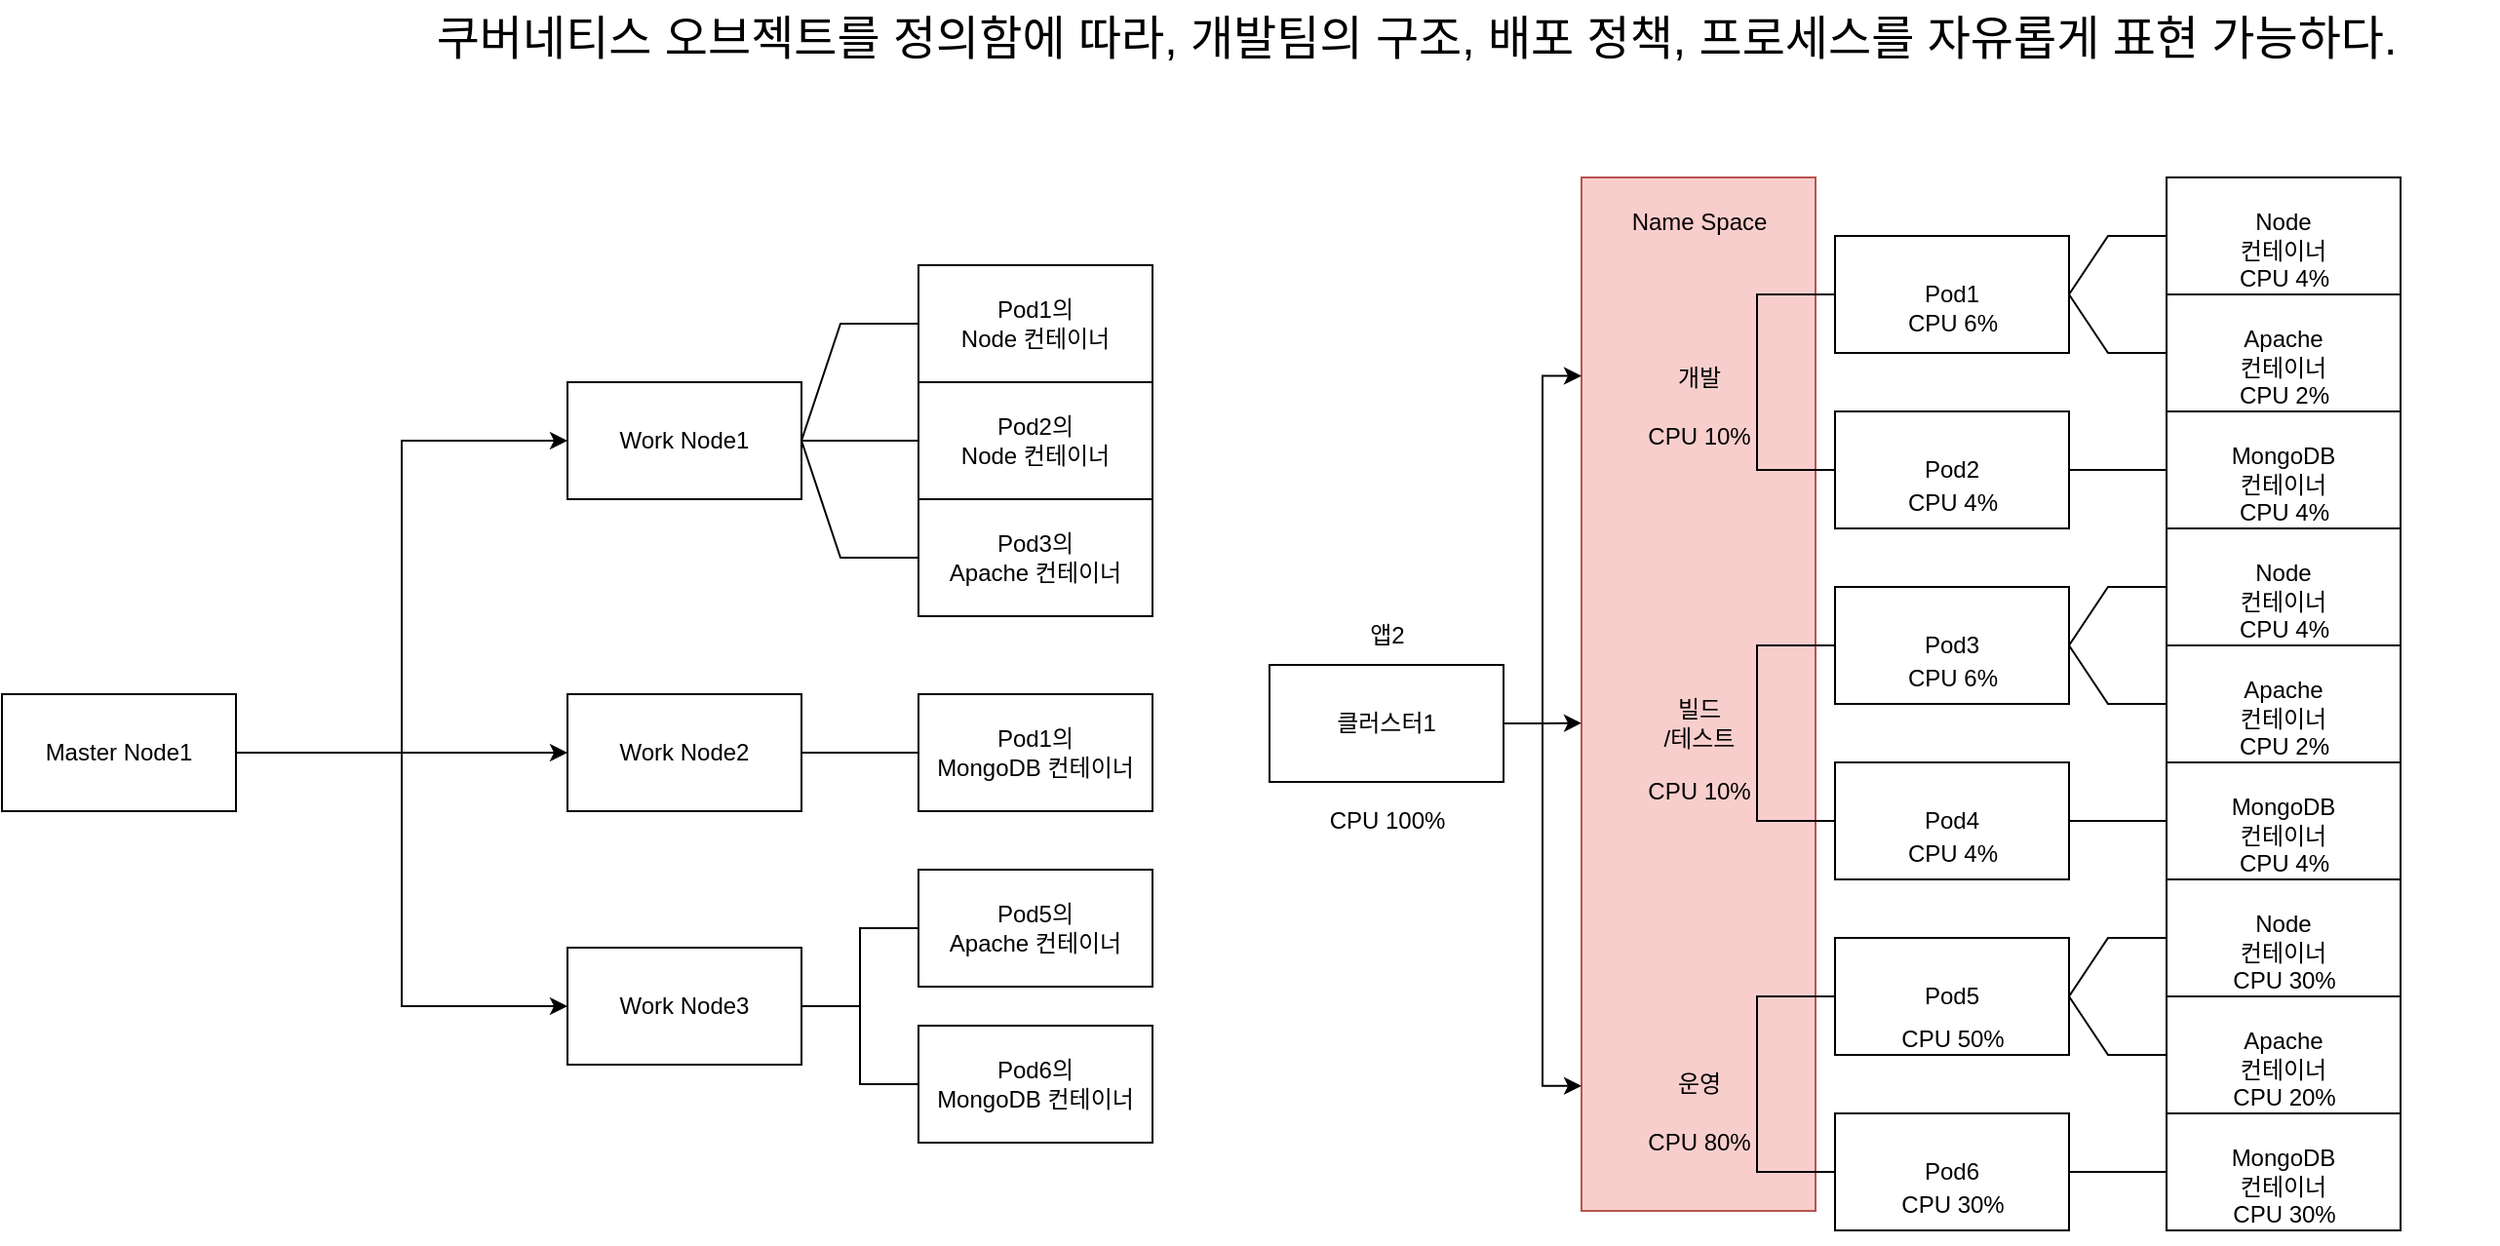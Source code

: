 <mxfile version="22.1.11" type="github">
  <diagram name="페이지-1" id="B5OyfjskEJdqnIWNUgS6">
    <mxGraphModel dx="1750" dy="758" grid="1" gridSize="10" guides="1" tooltips="1" connect="1" arrows="1" fold="1" page="1" pageScale="1" pageWidth="827" pageHeight="1169" math="0" shadow="0">
      <root>
        <mxCell id="0" />
        <mxCell id="1" parent="0" />
        <mxCell id="EyhtXwN8njXN5byT3Yx3-49" value="" style="rounded=0;whiteSpace=wrap;html=1;fillColor=#f8cecc;strokeColor=#b85450;" parent="1" vertex="1">
          <mxGeometry x="520" y="311" width="120" height="530" as="geometry" />
        </mxCell>
        <mxCell id="EyhtXwN8njXN5byT3Yx3-50" value="클러스터1" style="whiteSpace=wrap;html=1;" parent="1" vertex="1">
          <mxGeometry x="360" y="561" width="120" height="60" as="geometry" />
        </mxCell>
        <mxCell id="EyhtXwN8njXN5byT3Yx3-51" value="Pod1" style="whiteSpace=wrap;html=1;" parent="1" vertex="1">
          <mxGeometry x="650" y="341" width="120" height="60" as="geometry" />
        </mxCell>
        <mxCell id="EyhtXwN8njXN5byT3Yx3-52" value="Pod3" style="whiteSpace=wrap;html=1;" parent="1" vertex="1">
          <mxGeometry x="650" y="521" width="120" height="60" as="geometry" />
        </mxCell>
        <mxCell id="EyhtXwN8njXN5byT3Yx3-53" value="Pod2" style="whiteSpace=wrap;html=1;" parent="1" vertex="1">
          <mxGeometry x="650" y="431" width="120" height="60" as="geometry" />
        </mxCell>
        <mxCell id="EyhtXwN8njXN5byT3Yx3-54" value="Pod4" style="whiteSpace=wrap;html=1;" parent="1" vertex="1">
          <mxGeometry x="650" y="611" width="120" height="60" as="geometry" />
        </mxCell>
        <mxCell id="EyhtXwN8njXN5byT3Yx3-55" value="Pod6" style="whiteSpace=wrap;html=1;" parent="1" vertex="1">
          <mxGeometry x="650" y="791" width="120" height="60" as="geometry" />
        </mxCell>
        <mxCell id="EyhtXwN8njXN5byT3Yx3-56" value="Pod5" style="whiteSpace=wrap;html=1;" parent="1" vertex="1">
          <mxGeometry x="650" y="701" width="120" height="60" as="geometry" />
        </mxCell>
        <mxCell id="EyhtXwN8njXN5byT3Yx3-57" value="" style="endArrow=none;html=1;rounded=0;" parent="1" edge="1">
          <mxGeometry width="50" height="50" relative="1" as="geometry">
            <mxPoint x="650" y="461" as="sourcePoint" />
            <mxPoint x="650" y="371" as="targetPoint" />
            <Array as="points">
              <mxPoint x="610" y="461" />
              <mxPoint x="610" y="371" />
            </Array>
          </mxGeometry>
        </mxCell>
        <mxCell id="EyhtXwN8njXN5byT3Yx3-58" value="개발" style="text;html=1;align=center;verticalAlign=middle;resizable=0;points=[];autosize=1;strokeColor=none;fillColor=none;" parent="1" vertex="1">
          <mxGeometry x="555" y="399" width="50" height="30" as="geometry" />
        </mxCell>
        <mxCell id="EyhtXwN8njXN5byT3Yx3-59" value="Name Space" style="text;html=1;align=center;verticalAlign=middle;resizable=0;points=[];autosize=1;strokeColor=none;fillColor=none;" parent="1" vertex="1">
          <mxGeometry x="535" y="319" width="90" height="30" as="geometry" />
        </mxCell>
        <mxCell id="EyhtXwN8njXN5byT3Yx3-60" value="" style="endArrow=none;html=1;rounded=0;" parent="1" edge="1">
          <mxGeometry width="50" height="50" relative="1" as="geometry">
            <mxPoint x="650" y="641" as="sourcePoint" />
            <mxPoint x="650" y="551" as="targetPoint" />
            <Array as="points">
              <mxPoint x="610" y="641" />
              <mxPoint x="610" y="551" />
            </Array>
          </mxGeometry>
        </mxCell>
        <mxCell id="EyhtXwN8njXN5byT3Yx3-61" value="" style="endArrow=none;html=1;rounded=0;" parent="1" edge="1">
          <mxGeometry width="50" height="50" relative="1" as="geometry">
            <mxPoint x="650" y="821" as="sourcePoint" />
            <mxPoint x="650" y="731" as="targetPoint" />
            <Array as="points">
              <mxPoint x="610" y="821" />
              <mxPoint x="610" y="731" />
            </Array>
          </mxGeometry>
        </mxCell>
        <mxCell id="EyhtXwN8njXN5byT3Yx3-62" value="빌드&lt;br&gt;/테스트" style="text;html=1;align=center;verticalAlign=middle;resizable=0;points=[];autosize=1;strokeColor=none;fillColor=none;" parent="1" vertex="1">
          <mxGeometry x="550" y="571" width="60" height="40" as="geometry" />
        </mxCell>
        <mxCell id="EyhtXwN8njXN5byT3Yx3-63" value="운영" style="text;html=1;align=center;verticalAlign=middle;resizable=0;points=[];autosize=1;strokeColor=none;fillColor=none;" parent="1" vertex="1">
          <mxGeometry x="555" y="761" width="50" height="30" as="geometry" />
        </mxCell>
        <mxCell id="EyhtXwN8njXN5byT3Yx3-64" value="Node&lt;br&gt;컨테이너" style="whiteSpace=wrap;html=1;" parent="1" vertex="1">
          <mxGeometry x="820" y="311" width="120" height="60" as="geometry" />
        </mxCell>
        <mxCell id="EyhtXwN8njXN5byT3Yx3-65" value="Apache&lt;br&gt;컨테이너" style="whiteSpace=wrap;html=1;" parent="1" vertex="1">
          <mxGeometry x="820" y="371" width="120" height="60" as="geometry" />
        </mxCell>
        <mxCell id="EyhtXwN8njXN5byT3Yx3-66" value="" style="endArrow=none;html=1;rounded=0;exitX=0;exitY=0.5;exitDx=0;exitDy=0;entryX=0;entryY=0.5;entryDx=0;entryDy=0;" parent="1" source="EyhtXwN8njXN5byT3Yx3-64" target="EyhtXwN8njXN5byT3Yx3-65" edge="1">
          <mxGeometry width="50" height="50" relative="1" as="geometry">
            <mxPoint x="860" y="511" as="sourcePoint" />
            <mxPoint x="790" y="411" as="targetPoint" />
            <Array as="points">
              <mxPoint x="790" y="341" />
              <mxPoint x="770" y="371" />
              <mxPoint x="790" y="401" />
            </Array>
          </mxGeometry>
        </mxCell>
        <mxCell id="EyhtXwN8njXN5byT3Yx3-67" value="" style="endArrow=none;html=1;rounded=0;entryX=1;entryY=0.5;entryDx=0;entryDy=0;" parent="1" target="EyhtXwN8njXN5byT3Yx3-53" edge="1">
          <mxGeometry width="50" height="50" relative="1" as="geometry">
            <mxPoint x="820" y="461" as="sourcePoint" />
            <mxPoint x="880" y="531" as="targetPoint" />
          </mxGeometry>
        </mxCell>
        <mxCell id="EyhtXwN8njXN5byT3Yx3-68" value="MongoDB&lt;br&gt;컨테이너" style="whiteSpace=wrap;html=1;" parent="1" vertex="1">
          <mxGeometry x="820" y="431" width="120" height="60" as="geometry" />
        </mxCell>
        <mxCell id="EyhtXwN8njXN5byT3Yx3-69" value="Node&lt;br&gt;컨테이너" style="whiteSpace=wrap;html=1;" parent="1" vertex="1">
          <mxGeometry x="820" y="491" width="120" height="60" as="geometry" />
        </mxCell>
        <mxCell id="EyhtXwN8njXN5byT3Yx3-70" value="Apache&lt;br&gt;컨테이너" style="whiteSpace=wrap;html=1;" parent="1" vertex="1">
          <mxGeometry x="820" y="551" width="120" height="60" as="geometry" />
        </mxCell>
        <mxCell id="EyhtXwN8njXN5byT3Yx3-71" value="" style="endArrow=none;html=1;rounded=0;exitX=0;exitY=0.5;exitDx=0;exitDy=0;entryX=0;entryY=0.5;entryDx=0;entryDy=0;" parent="1" source="EyhtXwN8njXN5byT3Yx3-69" target="EyhtXwN8njXN5byT3Yx3-70" edge="1">
          <mxGeometry width="50" height="50" relative="1" as="geometry">
            <mxPoint x="860" y="691" as="sourcePoint" />
            <mxPoint x="790" y="591" as="targetPoint" />
            <Array as="points">
              <mxPoint x="790" y="521" />
              <mxPoint x="770" y="551" />
              <mxPoint x="790" y="581" />
            </Array>
          </mxGeometry>
        </mxCell>
        <mxCell id="EyhtXwN8njXN5byT3Yx3-72" value="" style="endArrow=none;html=1;rounded=0;entryX=1;entryY=0.5;entryDx=0;entryDy=0;" parent="1" edge="1">
          <mxGeometry width="50" height="50" relative="1" as="geometry">
            <mxPoint x="820" y="641" as="sourcePoint" />
            <mxPoint x="770" y="641" as="targetPoint" />
          </mxGeometry>
        </mxCell>
        <mxCell id="EyhtXwN8njXN5byT3Yx3-73" value="MongoDB&lt;br&gt;컨테이너" style="whiteSpace=wrap;html=1;" parent="1" vertex="1">
          <mxGeometry x="820" y="611" width="120" height="60" as="geometry" />
        </mxCell>
        <mxCell id="EyhtXwN8njXN5byT3Yx3-74" value="Node&lt;br&gt;컨테이너" style="whiteSpace=wrap;html=1;" parent="1" vertex="1">
          <mxGeometry x="820" y="671" width="120" height="60" as="geometry" />
        </mxCell>
        <mxCell id="EyhtXwN8njXN5byT3Yx3-75" value="Apache&lt;br&gt;컨테이너" style="whiteSpace=wrap;html=1;" parent="1" vertex="1">
          <mxGeometry x="820" y="731" width="120" height="60" as="geometry" />
        </mxCell>
        <mxCell id="EyhtXwN8njXN5byT3Yx3-76" value="" style="endArrow=none;html=1;rounded=0;exitX=0;exitY=0.5;exitDx=0;exitDy=0;entryX=0;entryY=0.5;entryDx=0;entryDy=0;" parent="1" source="EyhtXwN8njXN5byT3Yx3-74" target="EyhtXwN8njXN5byT3Yx3-75" edge="1">
          <mxGeometry width="50" height="50" relative="1" as="geometry">
            <mxPoint x="860" y="871" as="sourcePoint" />
            <mxPoint x="790" y="771" as="targetPoint" />
            <Array as="points">
              <mxPoint x="790" y="701" />
              <mxPoint x="770" y="731" />
              <mxPoint x="790" y="761" />
            </Array>
          </mxGeometry>
        </mxCell>
        <mxCell id="EyhtXwN8njXN5byT3Yx3-77" value="" style="endArrow=none;html=1;rounded=0;entryX=1;entryY=0.5;entryDx=0;entryDy=0;" parent="1" edge="1">
          <mxGeometry width="50" height="50" relative="1" as="geometry">
            <mxPoint x="820" y="821" as="sourcePoint" />
            <mxPoint x="770" y="821" as="targetPoint" />
          </mxGeometry>
        </mxCell>
        <mxCell id="EyhtXwN8njXN5byT3Yx3-78" value="MongoDB&lt;br&gt;컨테이너" style="whiteSpace=wrap;html=1;" parent="1" vertex="1">
          <mxGeometry x="820" y="791" width="120" height="60" as="geometry" />
        </mxCell>
        <mxCell id="EyhtXwN8njXN5byT3Yx3-79" style="edgeStyle=orthogonalEdgeStyle;rounded=0;orthogonalLoop=1;jettySize=auto;html=1;entryX=0;entryY=0.192;entryDx=0;entryDy=0;entryPerimeter=0;" parent="1" source="EyhtXwN8njXN5byT3Yx3-50" target="EyhtXwN8njXN5byT3Yx3-49" edge="1">
          <mxGeometry relative="1" as="geometry" />
        </mxCell>
        <mxCell id="EyhtXwN8njXN5byT3Yx3-80" style="edgeStyle=orthogonalEdgeStyle;rounded=0;orthogonalLoop=1;jettySize=auto;html=1;entryX=0;entryY=0.528;entryDx=0;entryDy=0;entryPerimeter=0;" parent="1" source="EyhtXwN8njXN5byT3Yx3-50" target="EyhtXwN8njXN5byT3Yx3-49" edge="1">
          <mxGeometry relative="1" as="geometry" />
        </mxCell>
        <mxCell id="EyhtXwN8njXN5byT3Yx3-81" style="edgeStyle=orthogonalEdgeStyle;rounded=0;orthogonalLoop=1;jettySize=auto;html=1;entryX=0;entryY=0.879;entryDx=0;entryDy=0;entryPerimeter=0;" parent="1" source="EyhtXwN8njXN5byT3Yx3-50" target="EyhtXwN8njXN5byT3Yx3-49" edge="1">
          <mxGeometry relative="1" as="geometry" />
        </mxCell>
        <mxCell id="EyhtXwN8njXN5byT3Yx3-82" value="앱2" style="text;html=1;align=center;verticalAlign=middle;resizable=0;points=[];autosize=1;strokeColor=none;fillColor=none;" parent="1" vertex="1">
          <mxGeometry x="400" y="531" width="40" height="30" as="geometry" />
        </mxCell>
        <mxCell id="EyhtXwN8njXN5byT3Yx3-84" value="CPU 100%" style="text;html=1;align=center;verticalAlign=middle;resizable=0;points=[];autosize=1;strokeColor=none;fillColor=none;" parent="1" vertex="1">
          <mxGeometry x="380" y="626" width="80" height="30" as="geometry" />
        </mxCell>
        <mxCell id="EyhtXwN8njXN5byT3Yx3-85" value="CPU 10%" style="text;html=1;align=center;verticalAlign=middle;resizable=0;points=[];autosize=1;strokeColor=none;fillColor=none;" parent="1" vertex="1">
          <mxGeometry x="540" y="429" width="80" height="30" as="geometry" />
        </mxCell>
        <mxCell id="EyhtXwN8njXN5byT3Yx3-86" value="CPU 10%" style="text;html=1;align=center;verticalAlign=middle;resizable=0;points=[];autosize=1;strokeColor=none;fillColor=none;" parent="1" vertex="1">
          <mxGeometry x="540" y="611" width="80" height="30" as="geometry" />
        </mxCell>
        <mxCell id="EyhtXwN8njXN5byT3Yx3-87" value="CPU 80%" style="text;html=1;align=center;verticalAlign=middle;resizable=0;points=[];autosize=1;strokeColor=none;fillColor=none;" parent="1" vertex="1">
          <mxGeometry x="540" y="791" width="80" height="30" as="geometry" />
        </mxCell>
        <mxCell id="EyhtXwN8njXN5byT3Yx3-88" value="CPU 6%" style="text;html=1;align=center;verticalAlign=middle;resizable=0;points=[];autosize=1;strokeColor=none;fillColor=none;" parent="1" vertex="1">
          <mxGeometry x="675" y="371" width="70" height="30" as="geometry" />
        </mxCell>
        <mxCell id="EyhtXwN8njXN5byT3Yx3-89" value="CPU 4%" style="text;html=1;align=center;verticalAlign=middle;resizable=0;points=[];autosize=1;strokeColor=none;fillColor=none;" parent="1" vertex="1">
          <mxGeometry x="675" y="463" width="70" height="30" as="geometry" />
        </mxCell>
        <mxCell id="EyhtXwN8njXN5byT3Yx3-90" value="CPU 4%" style="text;html=1;align=center;verticalAlign=middle;resizable=0;points=[];autosize=1;strokeColor=none;fillColor=none;" parent="1" vertex="1">
          <mxGeometry x="845" y="348" width="70" height="30" as="geometry" />
        </mxCell>
        <mxCell id="EyhtXwN8njXN5byT3Yx3-91" value="CPU 2%" style="text;html=1;align=center;verticalAlign=middle;resizable=0;points=[];autosize=1;strokeColor=none;fillColor=none;" parent="1" vertex="1">
          <mxGeometry x="845" y="408" width="70" height="30" as="geometry" />
        </mxCell>
        <mxCell id="EyhtXwN8njXN5byT3Yx3-92" value="CPU 4%" style="text;html=1;align=center;verticalAlign=middle;resizable=0;points=[];autosize=1;strokeColor=none;fillColor=none;" parent="1" vertex="1">
          <mxGeometry x="845" y="468" width="70" height="30" as="geometry" />
        </mxCell>
        <mxCell id="EyhtXwN8njXN5byT3Yx3-93" value="CPU 6%" style="text;html=1;align=center;verticalAlign=middle;resizable=0;points=[];autosize=1;strokeColor=none;fillColor=none;" parent="1" vertex="1">
          <mxGeometry x="675" y="553" width="70" height="30" as="geometry" />
        </mxCell>
        <mxCell id="EyhtXwN8njXN5byT3Yx3-94" value="CPU 4%" style="text;html=1;align=center;verticalAlign=middle;resizable=0;points=[];autosize=1;strokeColor=none;fillColor=none;" parent="1" vertex="1">
          <mxGeometry x="675" y="643" width="70" height="30" as="geometry" />
        </mxCell>
        <mxCell id="EyhtXwN8njXN5byT3Yx3-95" value="CPU 4%" style="text;html=1;align=center;verticalAlign=middle;resizable=0;points=[];autosize=1;strokeColor=none;fillColor=none;" parent="1" vertex="1">
          <mxGeometry x="845" y="528" width="70" height="30" as="geometry" />
        </mxCell>
        <mxCell id="EyhtXwN8njXN5byT3Yx3-96" value="CPU 2%" style="text;html=1;align=center;verticalAlign=middle;resizable=0;points=[];autosize=1;strokeColor=none;fillColor=none;" parent="1" vertex="1">
          <mxGeometry x="845" y="588" width="70" height="30" as="geometry" />
        </mxCell>
        <mxCell id="EyhtXwN8njXN5byT3Yx3-97" value="CPU 4%" style="text;html=1;align=center;verticalAlign=middle;resizable=0;points=[];autosize=1;strokeColor=none;fillColor=none;" parent="1" vertex="1">
          <mxGeometry x="845" y="648" width="70" height="30" as="geometry" />
        </mxCell>
        <mxCell id="EyhtXwN8njXN5byT3Yx3-98" value="CPU 50%" style="text;html=1;align=center;verticalAlign=middle;resizable=0;points=[];autosize=1;strokeColor=none;fillColor=none;" parent="1" vertex="1">
          <mxGeometry x="670" y="738" width="80" height="30" as="geometry" />
        </mxCell>
        <mxCell id="EyhtXwN8njXN5byT3Yx3-99" value="CPU 30%" style="text;html=1;align=center;verticalAlign=middle;resizable=0;points=[];autosize=1;strokeColor=none;fillColor=none;" parent="1" vertex="1">
          <mxGeometry x="670" y="823" width="80" height="30" as="geometry" />
        </mxCell>
        <mxCell id="EyhtXwN8njXN5byT3Yx3-100" value="CPU 30%" style="text;html=1;align=center;verticalAlign=middle;resizable=0;points=[];autosize=1;strokeColor=none;fillColor=none;" parent="1" vertex="1">
          <mxGeometry x="840" y="708" width="80" height="30" as="geometry" />
        </mxCell>
        <mxCell id="EyhtXwN8njXN5byT3Yx3-101" value="CPU 20%" style="text;html=1;align=center;verticalAlign=middle;resizable=0;points=[];autosize=1;strokeColor=none;fillColor=none;" parent="1" vertex="1">
          <mxGeometry x="840" y="768" width="80" height="30" as="geometry" />
        </mxCell>
        <mxCell id="EyhtXwN8njXN5byT3Yx3-102" value="CPU 30%" style="text;html=1;align=center;verticalAlign=middle;resizable=0;points=[];autosize=1;strokeColor=none;fillColor=none;" parent="1" vertex="1">
          <mxGeometry x="840" y="828" width="80" height="30" as="geometry" />
        </mxCell>
        <mxCell id="rrnAhwr2PXYCzn8JFYX0-18" style="edgeStyle=orthogonalEdgeStyle;rounded=0;orthogonalLoop=1;jettySize=auto;html=1;entryX=0;entryY=0.5;entryDx=0;entryDy=0;" edge="1" parent="1" source="rrnAhwr2PXYCzn8JFYX0-1" target="rrnAhwr2PXYCzn8JFYX0-2">
          <mxGeometry relative="1" as="geometry" />
        </mxCell>
        <mxCell id="rrnAhwr2PXYCzn8JFYX0-19" style="edgeStyle=orthogonalEdgeStyle;rounded=0;orthogonalLoop=1;jettySize=auto;html=1;entryX=0;entryY=0.5;entryDx=0;entryDy=0;" edge="1" parent="1" source="rrnAhwr2PXYCzn8JFYX0-1" target="rrnAhwr2PXYCzn8JFYX0-3">
          <mxGeometry relative="1" as="geometry" />
        </mxCell>
        <mxCell id="rrnAhwr2PXYCzn8JFYX0-20" style="edgeStyle=orthogonalEdgeStyle;rounded=0;orthogonalLoop=1;jettySize=auto;html=1;entryX=0;entryY=0.5;entryDx=0;entryDy=0;" edge="1" parent="1" source="rrnAhwr2PXYCzn8JFYX0-1" target="rrnAhwr2PXYCzn8JFYX0-4">
          <mxGeometry relative="1" as="geometry" />
        </mxCell>
        <mxCell id="rrnAhwr2PXYCzn8JFYX0-1" value="Master Node1" style="whiteSpace=wrap;html=1;" vertex="1" parent="1">
          <mxGeometry x="-290" y="576" width="120" height="60" as="geometry" />
        </mxCell>
        <mxCell id="rrnAhwr2PXYCzn8JFYX0-2" value="Work Node1" style="whiteSpace=wrap;html=1;" vertex="1" parent="1">
          <mxGeometry y="416" width="120" height="60" as="geometry" />
        </mxCell>
        <mxCell id="rrnAhwr2PXYCzn8JFYX0-13" style="rounded=0;orthogonalLoop=1;jettySize=auto;html=1;entryX=0;entryY=0.5;entryDx=0;entryDy=0;horizontal=1;strokeColor=default;startArrow=none;startFill=0;endArrow=none;endFill=0;" edge="1" parent="1" source="rrnAhwr2PXYCzn8JFYX0-3" target="rrnAhwr2PXYCzn8JFYX0-12">
          <mxGeometry relative="1" as="geometry" />
        </mxCell>
        <mxCell id="rrnAhwr2PXYCzn8JFYX0-3" value="Work Node2" style="whiteSpace=wrap;html=1;" vertex="1" parent="1">
          <mxGeometry y="576" width="120" height="60" as="geometry" />
        </mxCell>
        <mxCell id="rrnAhwr2PXYCzn8JFYX0-15" style="edgeStyle=orthogonalEdgeStyle;rounded=0;orthogonalLoop=1;jettySize=auto;html=1;entryX=0;entryY=0.5;entryDx=0;entryDy=0;endArrow=none;endFill=0;" edge="1" parent="1" source="rrnAhwr2PXYCzn8JFYX0-4" target="rrnAhwr2PXYCzn8JFYX0-14">
          <mxGeometry relative="1" as="geometry" />
        </mxCell>
        <mxCell id="rrnAhwr2PXYCzn8JFYX0-17" style="edgeStyle=orthogonalEdgeStyle;rounded=0;orthogonalLoop=1;jettySize=auto;html=1;entryX=0;entryY=0.5;entryDx=0;entryDy=0;endArrow=none;endFill=0;" edge="1" parent="1" source="rrnAhwr2PXYCzn8JFYX0-4" target="rrnAhwr2PXYCzn8JFYX0-16">
          <mxGeometry relative="1" as="geometry" />
        </mxCell>
        <mxCell id="rrnAhwr2PXYCzn8JFYX0-4" value="Work Node3" style="whiteSpace=wrap;html=1;" vertex="1" parent="1">
          <mxGeometry y="706" width="120" height="60" as="geometry" />
        </mxCell>
        <mxCell id="rrnAhwr2PXYCzn8JFYX0-5" value="" style="endArrow=none;html=1;rounded=0;entryX=0;entryY=0.5;entryDx=0;entryDy=0;exitX=0;exitY=0.5;exitDx=0;exitDy=0;" edge="1" parent="1" source="rrnAhwr2PXYCzn8JFYX0-9" target="rrnAhwr2PXYCzn8JFYX0-6">
          <mxGeometry width="50" height="50" relative="1" as="geometry">
            <mxPoint x="170" y="456" as="sourcePoint" />
            <mxPoint x="180" y="416" as="targetPoint" />
            <Array as="points">
              <mxPoint x="140" y="506" />
              <mxPoint x="120" y="446" />
              <mxPoint x="140" y="386" />
            </Array>
          </mxGeometry>
        </mxCell>
        <mxCell id="rrnAhwr2PXYCzn8JFYX0-6" value="Pod1의&lt;br&gt;Node 컨테이너" style="whiteSpace=wrap;html=1;" vertex="1" parent="1">
          <mxGeometry x="180" y="356" width="120" height="60" as="geometry" />
        </mxCell>
        <mxCell id="rrnAhwr2PXYCzn8JFYX0-7" value="Pod2의&lt;br&gt;Node 컨테이너" style="whiteSpace=wrap;html=1;" vertex="1" parent="1">
          <mxGeometry x="180" y="416" width="120" height="60" as="geometry" />
        </mxCell>
        <mxCell id="rrnAhwr2PXYCzn8JFYX0-9" value="Pod3의&lt;br&gt;Apache 컨테이너" style="whiteSpace=wrap;html=1;" vertex="1" parent="1">
          <mxGeometry x="180" y="476" width="120" height="60" as="geometry" />
        </mxCell>
        <mxCell id="rrnAhwr2PXYCzn8JFYX0-11" value="" style="endArrow=none;html=1;rounded=0;entryX=0;entryY=0.5;entryDx=0;entryDy=0;" edge="1" parent="1" target="rrnAhwr2PXYCzn8JFYX0-7">
          <mxGeometry width="50" height="50" relative="1" as="geometry">
            <mxPoint x="120" y="446" as="sourcePoint" />
            <mxPoint x="170" y="396" as="targetPoint" />
          </mxGeometry>
        </mxCell>
        <mxCell id="rrnAhwr2PXYCzn8JFYX0-12" value="Pod1의&lt;br&gt;MongoDB 컨테이너" style="whiteSpace=wrap;html=1;" vertex="1" parent="1">
          <mxGeometry x="180" y="576" width="120" height="60" as="geometry" />
        </mxCell>
        <mxCell id="rrnAhwr2PXYCzn8JFYX0-14" value="Pod5의&lt;br&gt;Apache 컨테이너" style="whiteSpace=wrap;html=1;" vertex="1" parent="1">
          <mxGeometry x="180" y="666" width="120" height="60" as="geometry" />
        </mxCell>
        <mxCell id="rrnAhwr2PXYCzn8JFYX0-16" value="Pod6의&lt;br&gt;MongoDB 컨테이너" style="whiteSpace=wrap;html=1;" vertex="1" parent="1">
          <mxGeometry x="180" y="746" width="120" height="60" as="geometry" />
        </mxCell>
        <mxCell id="rrnAhwr2PXYCzn8JFYX0-21" value="쿠버네티스 오브젝트를 정의함에 따라, 개발팀의 구조, 배포 정책, 프로세스를 자유롭게 표현 가능하다." style="text;html=1;align=center;verticalAlign=middle;resizable=0;points=[];autosize=1;strokeColor=none;fillColor=none;fontSize=24;" vertex="1" parent="1">
          <mxGeometry x="-120" y="220" width="1110" height="40" as="geometry" />
        </mxCell>
      </root>
    </mxGraphModel>
  </diagram>
</mxfile>
